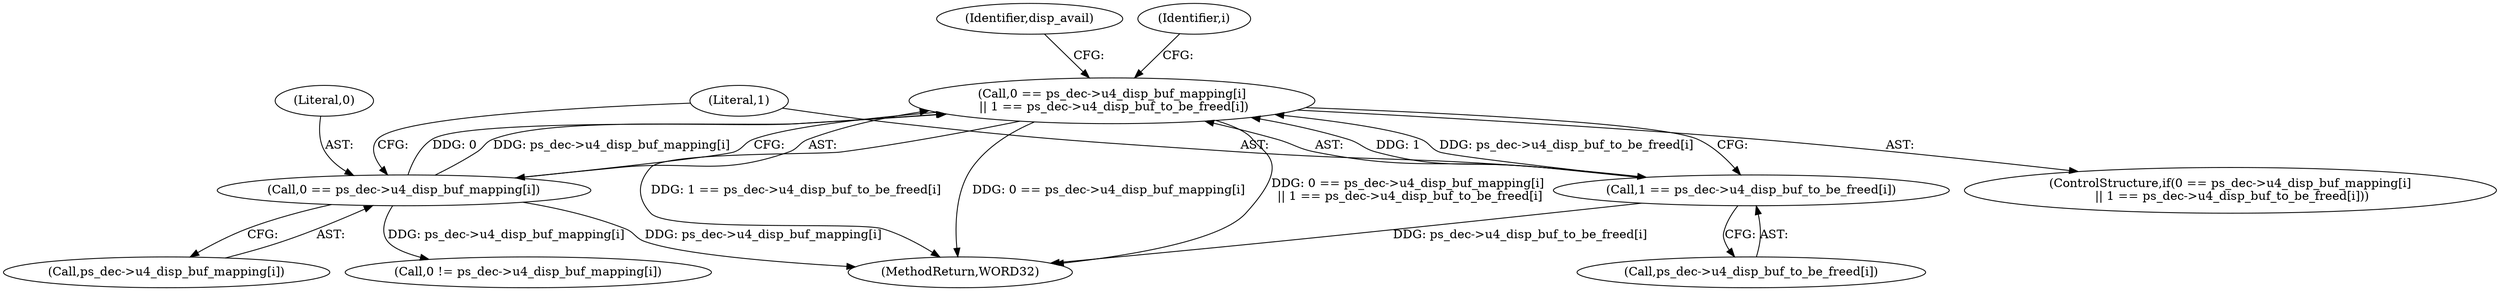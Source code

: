 digraph "0_Android_494561291a503840f385fbcd11d9bc5f4dc502b8@API" {
"1000567" [label="(Call,0 == ps_dec->u4_disp_buf_mapping[i]\n || 1 == ps_dec->u4_disp_buf_to_be_freed[i])"];
"1000568" [label="(Call,0 == ps_dec->u4_disp_buf_mapping[i])"];
"1000575" [label="(Call,1 == ps_dec->u4_disp_buf_to_be_freed[i])"];
"1000584" [label="(Identifier,disp_avail)"];
"1000576" [label="(Literal,1)"];
"1000575" [label="(Call,1 == ps_dec->u4_disp_buf_to_be_freed[i])"];
"1000643" [label="(Call,0 != ps_dec->u4_disp_buf_mapping[i])"];
"1000564" [label="(Identifier,i)"];
"1000566" [label="(ControlStructure,if(0 == ps_dec->u4_disp_buf_mapping[i]\n || 1 == ps_dec->u4_disp_buf_to_be_freed[i]))"];
"1002226" [label="(MethodReturn,WORD32)"];
"1000570" [label="(Call,ps_dec->u4_disp_buf_mapping[i])"];
"1000569" [label="(Literal,0)"];
"1000567" [label="(Call,0 == ps_dec->u4_disp_buf_mapping[i]\n || 1 == ps_dec->u4_disp_buf_to_be_freed[i])"];
"1000577" [label="(Call,ps_dec->u4_disp_buf_to_be_freed[i])"];
"1000568" [label="(Call,0 == ps_dec->u4_disp_buf_mapping[i])"];
"1000567" -> "1000566"  [label="AST: "];
"1000567" -> "1000568"  [label="CFG: "];
"1000567" -> "1000575"  [label="CFG: "];
"1000568" -> "1000567"  [label="AST: "];
"1000575" -> "1000567"  [label="AST: "];
"1000584" -> "1000567"  [label="CFG: "];
"1000564" -> "1000567"  [label="CFG: "];
"1000567" -> "1002226"  [label="DDG: 1 == ps_dec->u4_disp_buf_to_be_freed[i]"];
"1000567" -> "1002226"  [label="DDG: 0 == ps_dec->u4_disp_buf_mapping[i]"];
"1000567" -> "1002226"  [label="DDG: 0 == ps_dec->u4_disp_buf_mapping[i]\n || 1 == ps_dec->u4_disp_buf_to_be_freed[i]"];
"1000568" -> "1000567"  [label="DDG: 0"];
"1000568" -> "1000567"  [label="DDG: ps_dec->u4_disp_buf_mapping[i]"];
"1000575" -> "1000567"  [label="DDG: 1"];
"1000575" -> "1000567"  [label="DDG: ps_dec->u4_disp_buf_to_be_freed[i]"];
"1000568" -> "1000570"  [label="CFG: "];
"1000569" -> "1000568"  [label="AST: "];
"1000570" -> "1000568"  [label="AST: "];
"1000576" -> "1000568"  [label="CFG: "];
"1000568" -> "1002226"  [label="DDG: ps_dec->u4_disp_buf_mapping[i]"];
"1000568" -> "1000643"  [label="DDG: ps_dec->u4_disp_buf_mapping[i]"];
"1000575" -> "1000577"  [label="CFG: "];
"1000576" -> "1000575"  [label="AST: "];
"1000577" -> "1000575"  [label="AST: "];
"1000575" -> "1002226"  [label="DDG: ps_dec->u4_disp_buf_to_be_freed[i]"];
}
